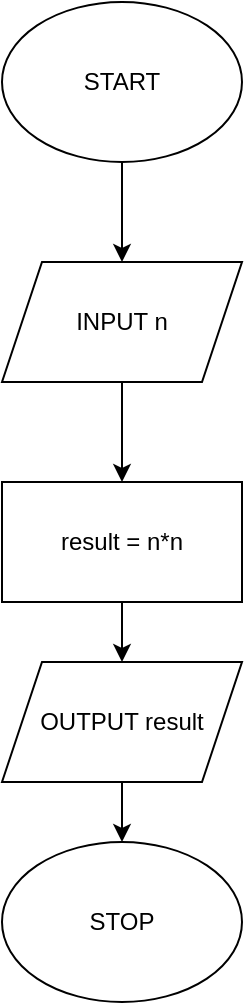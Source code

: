 <mxfile version="20.8.2" type="device" pages="2"><diagram id="L-1418TjflQkSlgLh32S" name="Trang-1"><mxGraphModel dx="714" dy="773" grid="1" gridSize="10" guides="1" tooltips="1" connect="1" arrows="1" fold="1" page="1" pageScale="1" pageWidth="827" pageHeight="1169" math="0" shadow="0"><root><mxCell id="0"/><mxCell id="1" parent="0"/><mxCell id="T3uH3lbTzsWbBuezPq1D-7" style="edgeStyle=orthogonalEdgeStyle;rounded=0;orthogonalLoop=1;jettySize=auto;html=1;exitX=0.5;exitY=1;exitDx=0;exitDy=0;" edge="1" parent="1" source="T3uH3lbTzsWbBuezPq1D-1" target="T3uH3lbTzsWbBuezPq1D-2"><mxGeometry relative="1" as="geometry"/></mxCell><mxCell id="T3uH3lbTzsWbBuezPq1D-1" value="START" style="ellipse;whiteSpace=wrap;html=1;" vertex="1" parent="1"><mxGeometry x="310" y="20" width="120" height="80" as="geometry"/></mxCell><mxCell id="T3uH3lbTzsWbBuezPq1D-8" style="edgeStyle=orthogonalEdgeStyle;rounded=0;orthogonalLoop=1;jettySize=auto;html=1;exitX=0.5;exitY=1;exitDx=0;exitDy=0;" edge="1" parent="1" source="T3uH3lbTzsWbBuezPq1D-2" target="T3uH3lbTzsWbBuezPq1D-3"><mxGeometry relative="1" as="geometry"/></mxCell><mxCell id="T3uH3lbTzsWbBuezPq1D-2" value="INPUT n" style="shape=parallelogram;perimeter=parallelogramPerimeter;whiteSpace=wrap;html=1;fixedSize=1;" vertex="1" parent="1"><mxGeometry x="310" y="150" width="120" height="60" as="geometry"/></mxCell><mxCell id="T3uH3lbTzsWbBuezPq1D-9" style="edgeStyle=orthogonalEdgeStyle;rounded=0;orthogonalLoop=1;jettySize=auto;html=1;exitX=0.5;exitY=1;exitDx=0;exitDy=0;" edge="1" parent="1" source="T3uH3lbTzsWbBuezPq1D-3" target="T3uH3lbTzsWbBuezPq1D-4"><mxGeometry relative="1" as="geometry"/></mxCell><mxCell id="T3uH3lbTzsWbBuezPq1D-3" value="result = n*n" style="rounded=0;whiteSpace=wrap;html=1;" vertex="1" parent="1"><mxGeometry x="310" y="260" width="120" height="60" as="geometry"/></mxCell><mxCell id="T3uH3lbTzsWbBuezPq1D-10" style="edgeStyle=orthogonalEdgeStyle;rounded=0;orthogonalLoop=1;jettySize=auto;html=1;exitX=0.5;exitY=1;exitDx=0;exitDy=0;entryX=0.5;entryY=0;entryDx=0;entryDy=0;" edge="1" parent="1" source="T3uH3lbTzsWbBuezPq1D-4" target="T3uH3lbTzsWbBuezPq1D-5"><mxGeometry relative="1" as="geometry"/></mxCell><mxCell id="T3uH3lbTzsWbBuezPq1D-4" value="OUTPUT result" style="shape=parallelogram;perimeter=parallelogramPerimeter;whiteSpace=wrap;html=1;fixedSize=1;" vertex="1" parent="1"><mxGeometry x="310" y="350" width="120" height="60" as="geometry"/></mxCell><mxCell id="T3uH3lbTzsWbBuezPq1D-5" value="STOP" style="ellipse;whiteSpace=wrap;html=1;" vertex="1" parent="1"><mxGeometry x="310" y="440" width="120" height="80" as="geometry"/></mxCell></root></mxGraphModel></diagram><diagram id="UQOaHDLdn67XRuD9anUT" name="Trang-2"><mxGraphModel dx="714" dy="773" grid="1" gridSize="10" guides="1" tooltips="1" connect="1" arrows="1" fold="1" page="1" pageScale="1" pageWidth="827" pageHeight="1169" math="0" shadow="0"><root><mxCell id="0"/><mxCell id="1" parent="0"/><mxCell id="wOlu0lnWQQUlTAvKIqYs-8" style="edgeStyle=orthogonalEdgeStyle;rounded=0;orthogonalLoop=1;jettySize=auto;html=1;exitX=0.5;exitY=1;exitDx=0;exitDy=0;entryX=0.5;entryY=0;entryDx=0;entryDy=0;" edge="1" parent="1" source="wOlu0lnWQQUlTAvKIqYs-1" target="wOlu0lnWQQUlTAvKIqYs-2"><mxGeometry relative="1" as="geometry"/></mxCell><mxCell id="wOlu0lnWQQUlTAvKIqYs-1" value="START" style="ellipse;whiteSpace=wrap;html=1;" vertex="1" parent="1"><mxGeometry x="305" y="20" width="120" height="80" as="geometry"/></mxCell><mxCell id="wOlu0lnWQQUlTAvKIqYs-30" style="edgeStyle=orthogonalEdgeStyle;rounded=0;orthogonalLoop=1;jettySize=auto;html=1;exitX=0.5;exitY=1;exitDx=0;exitDy=0;" edge="1" parent="1" source="wOlu0lnWQQUlTAvKIqYs-2" target="wOlu0lnWQQUlTAvKIqYs-25"><mxGeometry relative="1" as="geometry"/></mxCell><mxCell id="wOlu0lnWQQUlTAvKIqYs-2" value="INPUT diem hoc ky" style="shape=parallelogram;perimeter=parallelogramPerimeter;whiteSpace=wrap;html=1;fixedSize=1;" vertex="1" parent="1"><mxGeometry x="280" y="120" width="170" height="60" as="geometry"/></mxCell><mxCell id="wOlu0lnWQQUlTAvKIqYs-6" value="STOP" style="ellipse;whiteSpace=wrap;html=1;" vertex="1" parent="1"><mxGeometry x="294" y="520" width="120" height="80" as="geometry"/></mxCell><mxCell id="wOlu0lnWQQUlTAvKIqYs-31" style="edgeStyle=orthogonalEdgeStyle;rounded=0;orthogonalLoop=1;jettySize=auto;html=1;exitX=0;exitY=0.5;exitDx=0;exitDy=0;entryX=0.5;entryY=0;entryDx=0;entryDy=0;" edge="1" parent="1" source="wOlu0lnWQQUlTAvKIqYs-25" target="wOlu0lnWQQUlTAvKIqYs-26"><mxGeometry relative="1" as="geometry"/></mxCell><mxCell id="wOlu0lnWQQUlTAvKIqYs-32" style="edgeStyle=orthogonalEdgeStyle;rounded=0;orthogonalLoop=1;jettySize=auto;html=1;exitX=1;exitY=0.5;exitDx=0;exitDy=0;entryX=0.5;entryY=0;entryDx=0;entryDy=0;" edge="1" parent="1" source="wOlu0lnWQQUlTAvKIqYs-25" target="wOlu0lnWQQUlTAvKIqYs-27"><mxGeometry relative="1" as="geometry"/></mxCell><mxCell id="wOlu0lnWQQUlTAvKIqYs-25" value="diem hoc ky &amp;gt;=8.5" style="rhombus;whiteSpace=wrap;html=1;" vertex="1" parent="1"><mxGeometry x="292" y="210" width="146" height="110" as="geometry"/></mxCell><mxCell id="wOlu0lnWQQUlTAvKIqYs-34" style="edgeStyle=orthogonalEdgeStyle;rounded=0;orthogonalLoop=1;jettySize=auto;html=1;exitX=0.5;exitY=1;exitDx=0;exitDy=0;entryX=0;entryY=0;entryDx=0;entryDy=0;" edge="1" parent="1" source="wOlu0lnWQQUlTAvKIqYs-26" target="wOlu0lnWQQUlTAvKIqYs-6"><mxGeometry relative="1" as="geometry"/></mxCell><mxCell id="wOlu0lnWQQUlTAvKIqYs-26" value="Ban duoc tuyen thang" style="shape=parallelogram;perimeter=parallelogramPerimeter;whiteSpace=wrap;html=1;fixedSize=1;" vertex="1" parent="1"><mxGeometry x="70" y="380" width="210" height="60" as="geometry"/></mxCell><mxCell id="wOlu0lnWQQUlTAvKIqYs-33" style="edgeStyle=orthogonalEdgeStyle;rounded=0;orthogonalLoop=1;jettySize=auto;html=1;exitX=0.5;exitY=1;exitDx=0;exitDy=0;entryX=1;entryY=0;entryDx=0;entryDy=0;" edge="1" parent="1" source="wOlu0lnWQQUlTAvKIqYs-27" target="wOlu0lnWQQUlTAvKIqYs-6"><mxGeometry relative="1" as="geometry"/></mxCell><mxCell id="wOlu0lnWQQUlTAvKIqYs-27" value="&amp;nbsp;Ban chua du diem" style="shape=parallelogram;perimeter=parallelogramPerimeter;whiteSpace=wrap;html=1;fixedSize=1;" vertex="1" parent="1"><mxGeometry x="438" y="380" width="192" height="60" as="geometry"/></mxCell><mxCell id="wOlu0lnWQQUlTAvKIqYs-35" value="Yes" style="text;html=1;strokeColor=none;fillColor=none;align=center;verticalAlign=middle;whiteSpace=wrap;rounded=0;" vertex="1" parent="1"><mxGeometry x="210" y="230" width="60" height="30" as="geometry"/></mxCell><mxCell id="wOlu0lnWQQUlTAvKIqYs-36" value="No" style="text;html=1;strokeColor=none;fillColor=none;align=center;verticalAlign=middle;whiteSpace=wrap;rounded=0;" vertex="1" parent="1"><mxGeometry x="450" y="230" width="60" height="30" as="geometry"/></mxCell></root></mxGraphModel></diagram></mxfile>